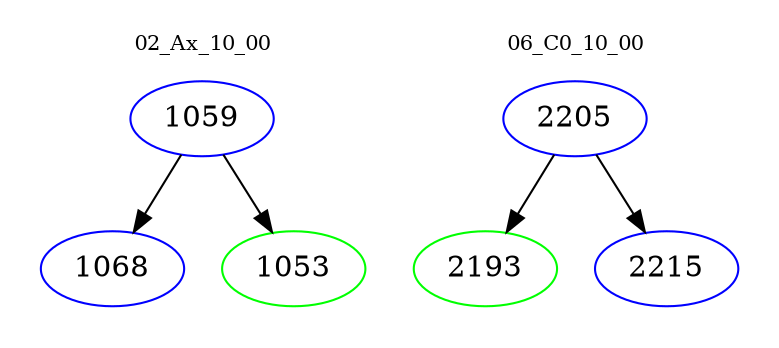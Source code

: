 digraph{
subgraph cluster_0 {
color = white
label = "02_Ax_10_00";
fontsize=10;
T0_1059 [label="1059", color="blue"]
T0_1059 -> T0_1068 [color="black"]
T0_1068 [label="1068", color="blue"]
T0_1059 -> T0_1053 [color="black"]
T0_1053 [label="1053", color="green"]
}
subgraph cluster_1 {
color = white
label = "06_C0_10_00";
fontsize=10;
T1_2205 [label="2205", color="blue"]
T1_2205 -> T1_2193 [color="black"]
T1_2193 [label="2193", color="green"]
T1_2205 -> T1_2215 [color="black"]
T1_2215 [label="2215", color="blue"]
}
}
